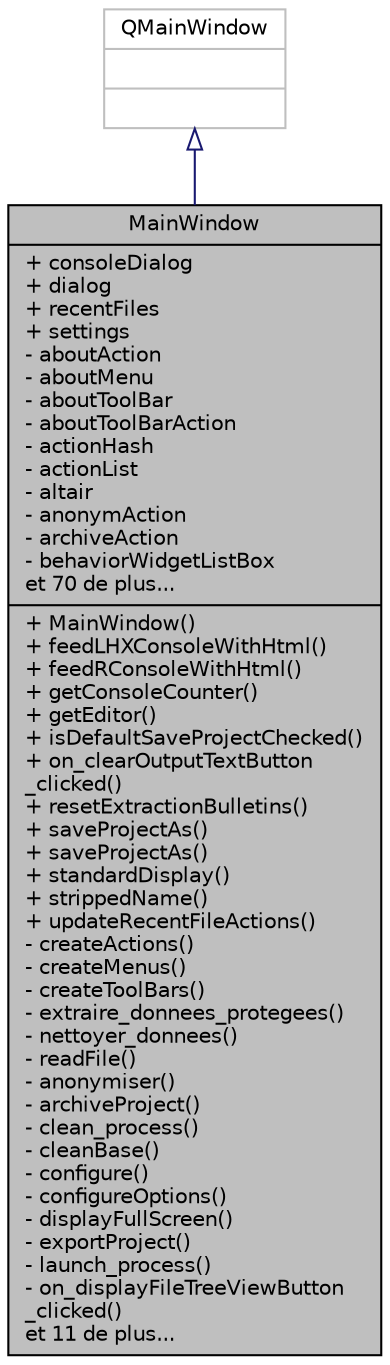 digraph "MainWindow"
{
 // INTERACTIVE_SVG=YES
  edge [fontname="Helvetica",fontsize="10",labelfontname="Helvetica",labelfontsize="10"];
  node [fontname="Helvetica",fontsize="10",shape=record];
  Node0 [label="{MainWindow\n|+ consoleDialog\l+ dialog\l+ recentFiles\l+ settings\l- aboutAction\l- aboutMenu\l- aboutToolBar\l- aboutToolBarAction\l- actionHash\l- actionList\l- altair\l- anonymAction\l- archiveAction\l- behaviorWidgetListBox\let 70 de plus...\l|+ MainWindow()\l+ feedLHXConsoleWithHtml()\l+ feedRConsoleWithHtml()\l+ getConsoleCounter()\l+ getEditor()\l+ isDefaultSaveProjectChecked()\l+ on_clearOutputTextButton\l_clicked()\l+ resetExtractionBulletins()\l+ saveProjectAs()\l+ saveProjectAs()\l+ standardDisplay()\l+ strippedName()\l+ updateRecentFileActions()\l- createActions()\l- createMenus()\l- createToolBars()\l- extraire_donnees_protegees()\l- nettoyer_donnees()\l- readFile()\l- anonymiser()\l- archiveProject()\l- clean_process()\l- cleanBase()\l- configure()\l- configureOptions()\l- displayFullScreen()\l- exportProject()\l- launch_process()\l- on_displayFileTreeViewButton\l_clicked()\let 11 de plus...\l}",height=0.2,width=0.4,color="black", fillcolor="grey75", style="filled", fontcolor="black"];
  Node1 -> Node0 [dir="back",color="midnightblue",fontsize="10",style="solid",arrowtail="onormal",fontname="Helvetica"];
  Node1 [label="{QMainWindow\n||}",height=0.2,width=0.4,color="grey75", fillcolor="white", style="filled"];
}
